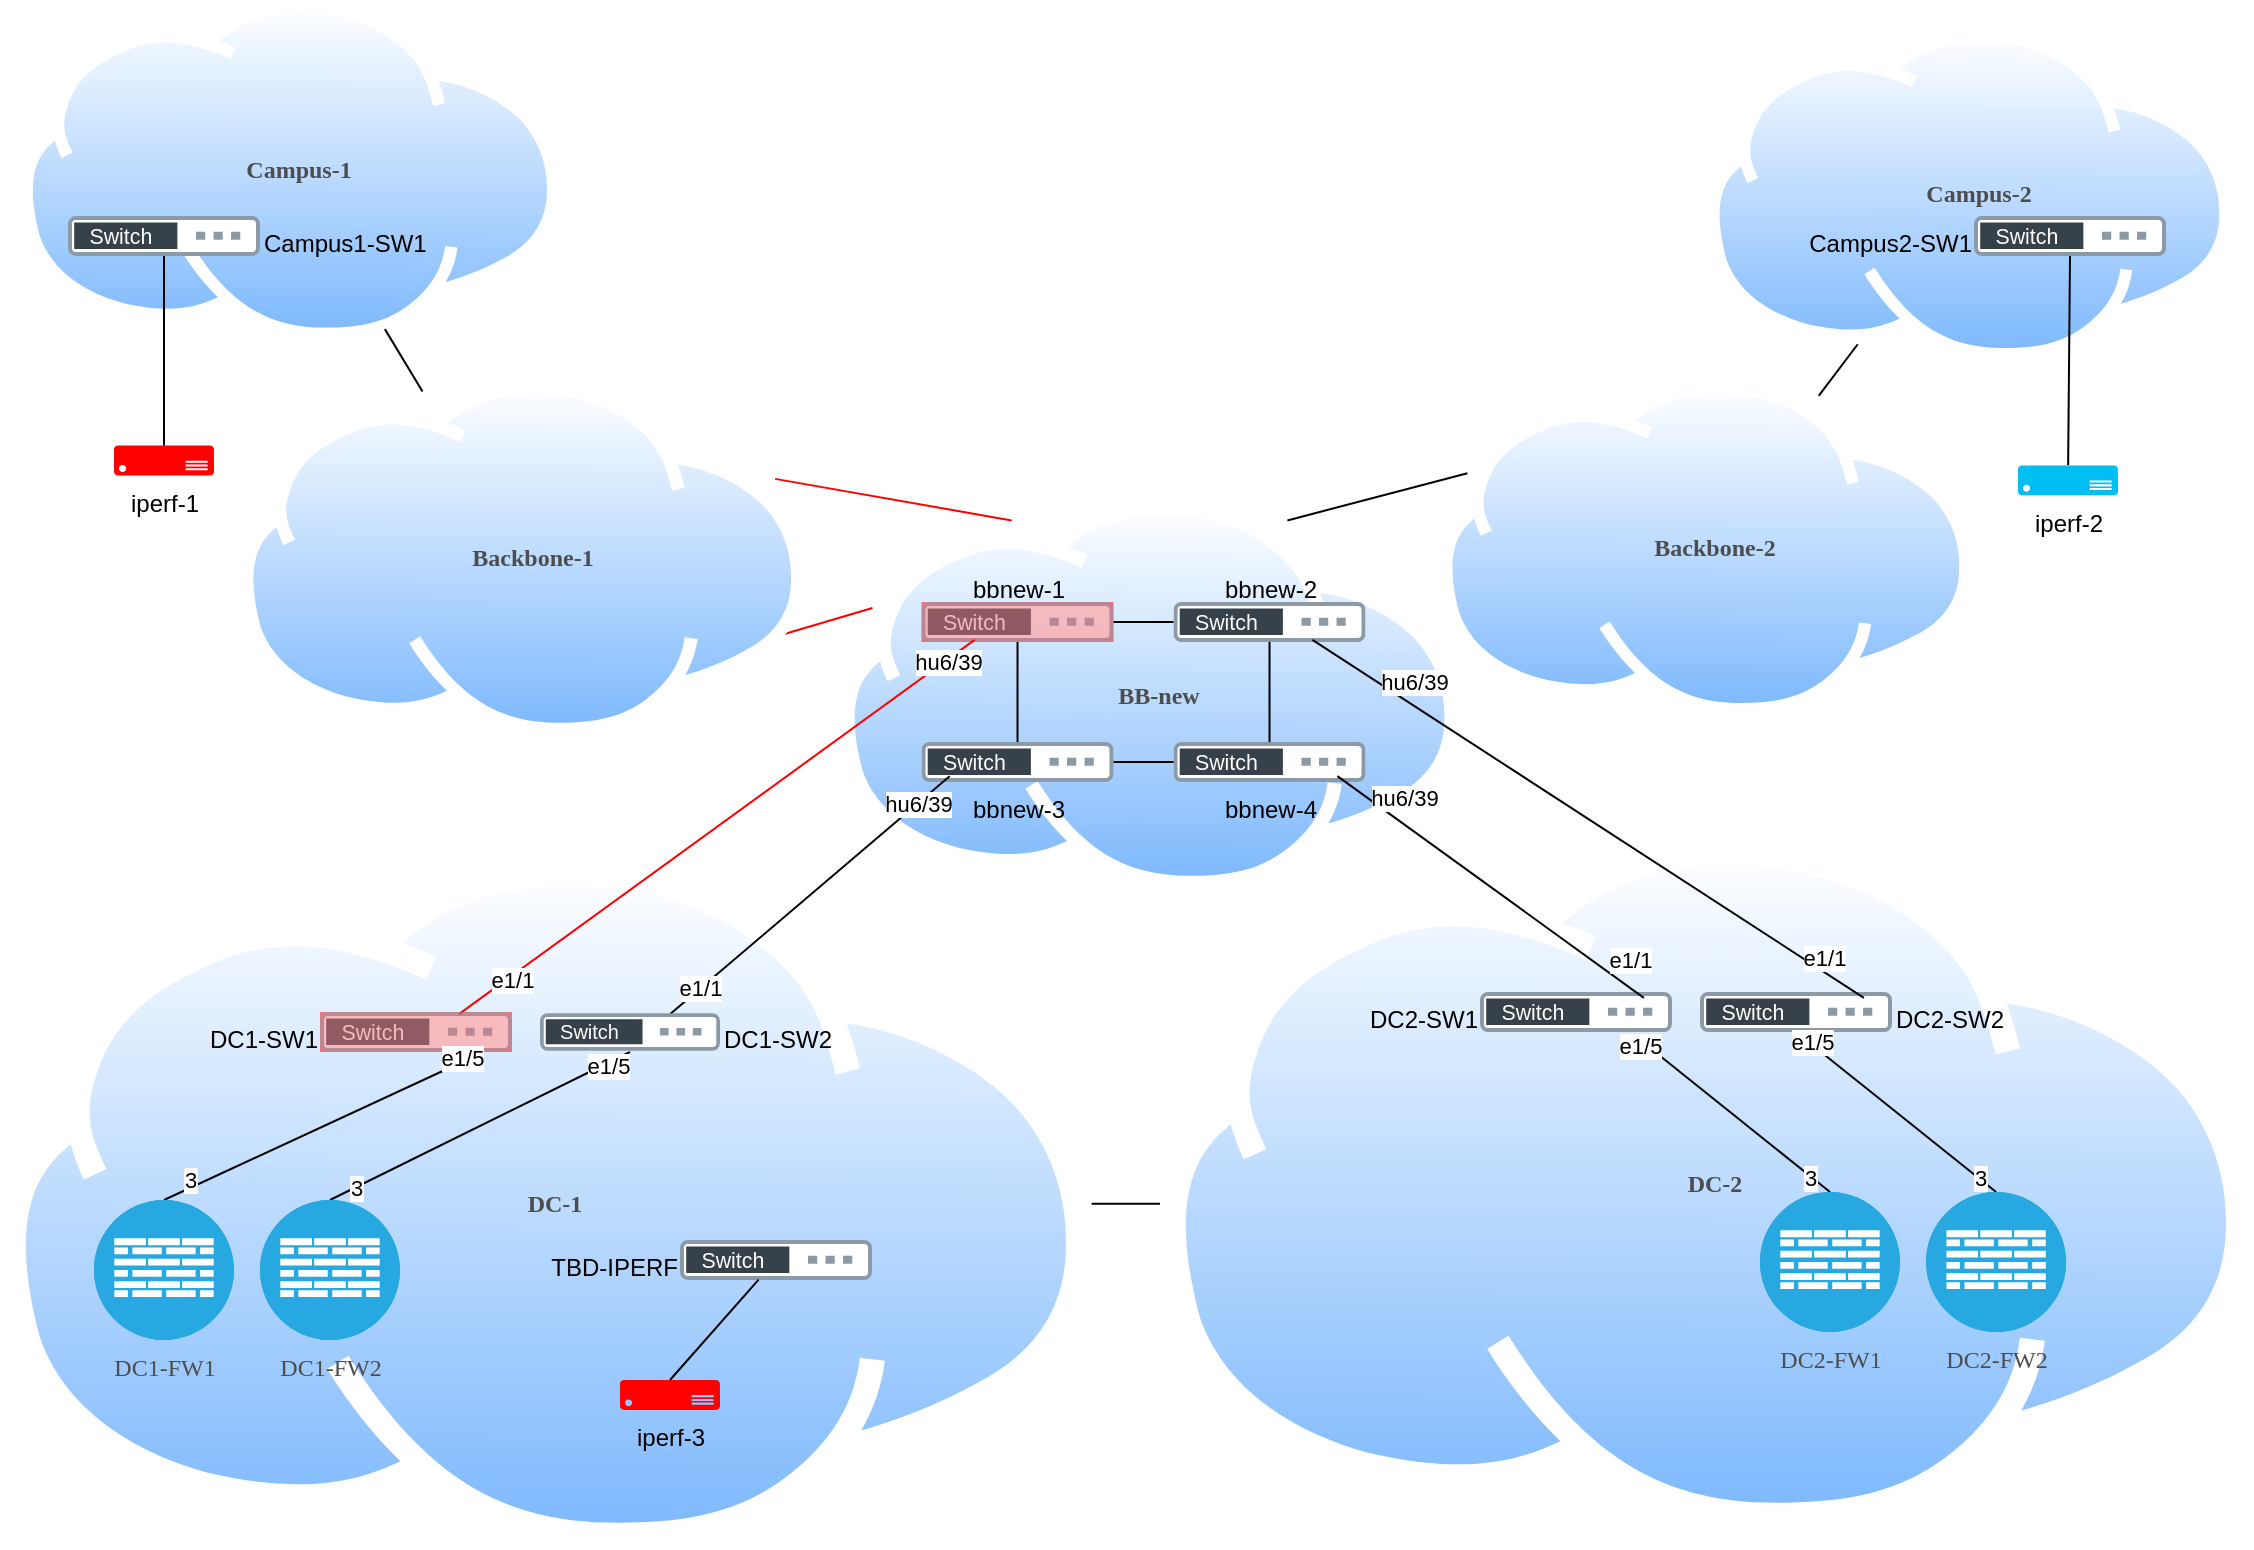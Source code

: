 <mxfile version="13.10.0" type="embed"><diagram id="fGqwOjzYdY2nMfM5Dxpe" name="Page-1"><mxGraphModel dx="1204" dy="899" grid="1" gridSize="10" guides="1" tooltips="1" connect="1" arrows="1" fold="1" page="1" pageScale="1" pageWidth="1169" pageHeight="827" math="0" shadow="0"><root><mxCell id="0" /><mxCell id="1" parent="0" /><mxCell id="149" style="edgeStyle=none;rounded=0;orthogonalLoop=1;jettySize=auto;html=1;exitX=1;exitY=0.5;exitDx=0;exitDy=0;entryX=0;entryY=0.529;entryDx=0;entryDy=0;entryPerimeter=0;endArrow=none;endFill=0;" parent="1" source="121" target="30" edge="1"><mxGeometry relative="1" as="geometry" /></mxCell><mxCell id="121" value="DC-1" style="aspect=fixed;perimeter=ellipsePerimeter;html=1;align=center;shadow=0;dashed=0;spacingTop=0;image;image=img/lib/active_directory/internet_cloud.svg;labelPosition=center;verticalLabelPosition=middle;verticalAlign=middle;spacingLeft=0;spacing=0;spacingRight=-9;labelBackgroundColor=none;fontColor=#4D4D4D;fontStyle=1;fontFamily=Verdana;" parent="1" vertex="1"><mxGeometry x="30" y="450" width="545.82" height="343.87" as="geometry" /></mxCell><mxCell id="107" style="edgeStyle=none;rounded=0;orthogonalLoop=1;jettySize=auto;html=1;exitX=1;exitY=0.25;exitDx=0;exitDy=0;endArrow=none;endFill=0;entryX=0.25;entryY=0;entryDx=0;entryDy=0;strokeColor=#ff0000;" parent="1" source="5" target="105" edge="1"><mxGeometry relative="1" as="geometry" /></mxCell><mxCell id="158" style="rounded=0;orthogonalLoop=1;jettySize=auto;html=1;exitX=1;exitY=0.75;exitDx=0;exitDy=0;entryX=0;entryY=0.25;entryDx=0;entryDy=0;startArrow=none;startFill=0;endArrow=none;endFill=0;strokeColor=#ff0000;" edge="1" parent="1" source="5" target="105"><mxGeometry relative="1" as="geometry" /></mxCell><mxCell id="5" value="Backbone-1" style="aspect=fixed;perimeter=ellipsePerimeter;html=1;align=center;shadow=0;dashed=0;spacingTop=0;image;image=img/lib/active_directory/internet_cloud.svg;labelPosition=center;verticalLabelPosition=middle;verticalAlign=middle;spacingLeft=0;spacing=0;spacingRight=-9;labelBackgroundColor=none;fontColor=#4D4D4D;fontStyle=1;fontFamily=Verdana;" parent="1" vertex="1"><mxGeometry x="150" y="210" width="282.22" height="177.8" as="geometry" /></mxCell><mxCell id="6" value="Backbone-2" style="aspect=fixed;perimeter=ellipsePerimeter;html=1;align=center;shadow=0;dashed=0;spacingTop=0;image;image=img/lib/active_directory/internet_cloud.svg;labelPosition=center;verticalLabelPosition=middle;verticalAlign=middle;spacingLeft=0;spacing=0;spacingRight=-9;labelBackgroundColor=none;fontColor=#4D4D4D;fontStyle=1;fontFamily=Verdana;" parent="1" vertex="1"><mxGeometry x="749.91" y="210" width="266" height="167.58" as="geometry" /></mxCell><mxCell id="8" value="Campus-2" style="aspect=fixed;perimeter=ellipsePerimeter;html=1;align=center;shadow=0;dashed=0;spacingTop=0;image;image=img/lib/active_directory/internet_cloud.svg;labelPosition=center;verticalLabelPosition=middle;verticalAlign=middle;spacingLeft=0;spacing=0;spacingRight=-9;labelBackgroundColor=none;fontColor=#4D4D4D;fontStyle=1;fontFamily=Verdana;" parent="1" vertex="1"><mxGeometry x="883.6" y="34.8" width="262.22" height="165.2" as="geometry" /></mxCell><mxCell id="9" value="Campus-1" style="aspect=fixed;perimeter=ellipsePerimeter;html=1;align=center;shadow=0;dashed=0;spacingTop=0;image;image=img/lib/active_directory/internet_cloud.svg;labelPosition=center;verticalLabelPosition=middle;verticalAlign=middle;spacingLeft=0;spacing=0;spacingRight=-9;labelBackgroundColor=none;fontColor=#4D4D4D;fontStyle=1;fontFamily=Verdana;" parent="1" vertex="1"><mxGeometry x="40" y="20" width="269.84" height="170" as="geometry" /></mxCell><mxCell id="46" value="" style="endArrow=none;html=1;" parent="1" source="9" target="5" edge="1"><mxGeometry width="50" height="50" relative="1" as="geometry"><mxPoint x="270" y="210" as="sourcePoint" /><mxPoint x="320" y="160" as="targetPoint" /></mxGeometry></mxCell><mxCell id="47" value="" style="endArrow=none;html=1;" parent="1" source="6" target="8" edge="1"><mxGeometry width="50" height="50" relative="1" as="geometry"><mxPoint x="860" y="240" as="sourcePoint" /><mxPoint x="910" y="190" as="targetPoint" /></mxGeometry></mxCell><mxCell id="62" value="iperf-1" style="verticalLabelPosition=bottom;html=1;verticalAlign=top;align=center;strokeColor=none;fillColor=#ff0000;shape=mxgraph.azure.server;" parent="1" vertex="1"><mxGeometry x="87" y="242.8" width="50" height="15" as="geometry" /></mxCell><mxCell id="66" style="edgeStyle=orthogonalEdgeStyle;rounded=0;orthogonalLoop=1;jettySize=auto;html=1;exitX=0.5;exitY=1;exitDx=0;exitDy=0;entryX=0.5;entryY=0;entryDx=0;entryDy=0;entryPerimeter=0;endArrow=none;endFill=0;" parent="1" source="64" target="62" edge="1"><mxGeometry relative="1" as="geometry" /></mxCell><mxCell id="64" value="Campus1-SW1" style="aspect=fixed;perimeter=ellipsePerimeter;html=1;align=left;fontSize=12;verticalAlign=middle;shadow=0;dashed=0;image;image=img/lib/cumulus/switch.svg;labelBackgroundColor=none;labelPosition=right;verticalLabelPosition=middle;" parent="1" vertex="1"><mxGeometry x="64" y="128" width="96" height="20" as="geometry" /></mxCell><mxCell id="119" value="" style="group" parent="1" vertex="1" connectable="0"><mxGeometry x="610" y="440" width="545.82" height="343.87" as="geometry" /></mxCell><mxCell id="30" value="DC-2" style="aspect=fixed;perimeter=ellipsePerimeter;html=1;align=center;shadow=0;dashed=0;spacingTop=0;image;image=img/lib/active_directory/internet_cloud.svg;labelPosition=center;verticalLabelPosition=middle;verticalAlign=middle;spacingLeft=0;spacing=0;spacingRight=-9;labelBackgroundColor=none;fontColor=#4D4D4D;fontStyle=1;fontFamily=Verdana;" parent="119" vertex="1"><mxGeometry width="545.82" height="343.87" as="geometry" /></mxCell><mxCell id="74" value="DC2-SW2" style="aspect=fixed;perimeter=ellipsePerimeter;html=1;align=left;fontSize=12;verticalAlign=middle;shadow=0;dashed=0;image;image=img/lib/cumulus/switch.svg;labelBackgroundColor=none;labelPosition=right;verticalLabelPosition=middle;" parent="119" vertex="1"><mxGeometry x="270" y="76" width="96" height="20" as="geometry" /></mxCell><mxCell id="75" value="DC2-SW1" style="aspect=fixed;perimeter=ellipsePerimeter;html=1;align=right;fontSize=12;verticalAlign=middle;shadow=0;dashed=0;image;image=img/lib/cumulus/switch.svg;labelBackgroundColor=none;labelPosition=left;verticalLabelPosition=middle;" parent="119" vertex="1"><mxGeometry x="160" y="76" width="96" height="20" as="geometry" /></mxCell><mxCell id="111" style="edgeStyle=none;rounded=0;orthogonalLoop=1;jettySize=auto;html=1;entryX=0.808;entryY=1.1;entryDx=0;entryDy=0;entryPerimeter=0;endArrow=none;endFill=0;exitX=0.5;exitY=0;exitDx=0;exitDy=0;exitPerimeter=0;" parent="119" source="116" target="75" edge="1"><mxGeometry relative="1" as="geometry"><mxPoint x="393" y="186" as="sourcePoint" /></mxGeometry></mxCell><mxCell id="114" value="e1/5" style="edgeLabel;html=1;align=center;verticalAlign=middle;resizable=0;points=[];" parent="111" vertex="1" connectable="0"><mxGeometry x="0.922" y="2" relative="1" as="geometry"><mxPoint as="offset" /></mxGeometry></mxCell><mxCell id="117" value="3" style="edgeLabel;html=1;align=center;verticalAlign=middle;resizable=0;points=[];" parent="111" vertex="1" connectable="0"><mxGeometry x="-0.827" y="2" relative="1" as="geometry"><mxPoint y="-2" as="offset" /></mxGeometry></mxCell><mxCell id="112" style="edgeStyle=none;rounded=0;orthogonalLoop=1;jettySize=auto;html=1;exitX=0.5;exitY=0;exitDx=0;exitDy=0;exitPerimeter=0;entryX=0.5;entryY=1;entryDx=0;entryDy=0;endArrow=none;endFill=0;" parent="119" source="88" target="74" edge="1"><mxGeometry relative="1" as="geometry" /></mxCell><mxCell id="113" value="e1/5" style="edgeLabel;html=1;align=center;verticalAlign=middle;resizable=0;points=[];" parent="112" vertex="1" connectable="0"><mxGeometry x="0.847" y="-1" relative="1" as="geometry"><mxPoint as="offset" /></mxGeometry></mxCell><mxCell id="115" value="3" style="edgeLabel;html=1;align=center;verticalAlign=middle;resizable=0;points=[];" parent="112" vertex="1" connectable="0"><mxGeometry x="-0.832" relative="1" as="geometry"><mxPoint as="offset" /></mxGeometry></mxCell><mxCell id="88" value="DC2-FW2" style="fillColor=#28A8E0;verticalLabelPosition=bottom;html=1;strokeColor=#ffffff;verticalAlign=top;align=center;points=[[0.145,0.145,0],[0.5,0,0],[0.855,0.145,0],[1,0.5,0],[0.855,0.855,0],[0.5,1,0],[0.145,0.855,0],[0,0.5,0]];pointerEvents=1;shape=mxgraph.cisco_safe.compositeIcon;bgIcon=ellipse;resIcon=mxgraph.cisco_safe.capability.firewall;shadow=0;dashed=0;fontFamily=Verdana;fontColor=#4D4D4D;" parent="119" vertex="1"><mxGeometry x="383.06" y="176" width="70" height="70" as="geometry" /></mxCell><mxCell id="116" value="DC2-FW1" style="fillColor=#28A8E0;verticalLabelPosition=bottom;html=1;strokeColor=#ffffff;verticalAlign=top;align=center;points=[[0.145,0.145,0],[0.5,0,0],[0.855,0.145,0],[1,0.5,0],[0.855,0.855,0],[0.5,1,0],[0.145,0.855,0],[0,0.5,0]];pointerEvents=1;shape=mxgraph.cisco_safe.compositeIcon;bgIcon=ellipse;resIcon=mxgraph.cisco_safe.capability.firewall;shadow=0;dashed=0;fontFamily=Verdana;fontColor=#4D4D4D;" parent="119" vertex="1"><mxGeometry x="300" y="176" width="70" height="70" as="geometry" /></mxCell><mxCell id="106" value="" style="group" parent="119" vertex="1" connectable="0"><mxGeometry x="-160" y="-170" width="309.52" height="195" as="geometry" /></mxCell><mxCell id="105" value="BB-new" style="aspect=fixed;perimeter=ellipsePerimeter;html=1;align=center;shadow=0;dashed=0;spacingTop=0;image;image=img/lib/active_directory/internet_cloud.svg;labelPosition=center;verticalLabelPosition=middle;verticalAlign=middle;spacingLeft=0;spacing=0;spacingRight=-9;labelBackgroundColor=none;fontColor=#4D4D4D;fontStyle=1;fontFamily=Verdana;" parent="106" vertex="1"><mxGeometry width="309.52" height="195" as="geometry" /></mxCell><object label="bbnew-4" hostname="heisl1" id="72"><mxCell style="aspect=fixed;perimeter=ellipsePerimeter;html=1;align=center;fontSize=12;verticalAlign=top;shadow=0;dashed=0;image;image=img/lib/cumulus/switch.svg;labelBackgroundColor=none;labelPosition=center;verticalLabelPosition=bottom;" parent="106" vertex="1"><mxGeometry x="166.76" y="121" width="96" height="20" as="geometry" /></mxCell></object><mxCell id="76" value="bbnew-2" style="aspect=fixed;perimeter=ellipsePerimeter;html=1;align=center;fontSize=12;verticalAlign=bottom;shadow=0;dashed=0;image;image=img/lib/cumulus/switch.svg;labelBackgroundColor=none;labelPosition=center;verticalLabelPosition=top;" parent="106" vertex="1"><mxGeometry x="166.76" y="51" width="96" height="20" as="geometry" /></mxCell><object label="bbnew-3" hostname="heisl1" id="100"><mxCell style="aspect=fixed;perimeter=ellipsePerimeter;html=1;align=center;fontSize=12;verticalAlign=top;shadow=0;dashed=0;image;image=img/lib/cumulus/switch.svg;labelBackgroundColor=none;labelPosition=center;verticalLabelPosition=bottom;fillOpacity=100;" parent="106" vertex="1"><mxGeometry x="40.76" y="121" width="96" height="20" as="geometry" /></mxCell></object><mxCell id="101" value="bbnew-1" style="aspect=fixed;perimeter=ellipsePerimeter;html=1;align=center;fontSize=12;verticalAlign=bottom;shadow=0;dashed=0;image;image=img/lib/cumulus/switch.svg;labelBackgroundColor=none;labelPosition=center;verticalLabelPosition=top;imageBackground=#ff0000;fillOpacity=50;" parent="106" vertex="1"><mxGeometry x="40.76" y="51" width="96" height="20" as="geometry" /></mxCell><mxCell id="80" style="edgeStyle=none;rounded=0;orthogonalLoop=1;jettySize=auto;html=1;exitX=0.5;exitY=0;exitDx=0;exitDy=0;entryX=0.5;entryY=1;entryDx=0;entryDy=0;endArrow=none;endFill=0;" parent="106" source="72" target="76" edge="1"><mxGeometry relative="1" as="geometry"><Array as="points" /></mxGeometry></mxCell><mxCell id="103" style="edgeStyle=none;rounded=0;orthogonalLoop=1;jettySize=auto;html=1;exitX=1;exitY=0.5;exitDx=0;exitDy=0;entryX=0;entryY=0.5;entryDx=0;entryDy=0;endArrow=none;endFill=0;" parent="106" source="100" target="72" edge="1"><mxGeometry relative="1" as="geometry" /></mxCell><mxCell id="102" style="edgeStyle=none;rounded=0;orthogonalLoop=1;jettySize=auto;html=1;exitX=1;exitY=0.5;exitDx=0;exitDy=0;entryX=0;entryY=0.5;entryDx=0;entryDy=0;endArrow=none;endFill=0;" parent="106" source="101" target="76" edge="1"><mxGeometry relative="1" as="geometry" /></mxCell><mxCell id="99" style="edgeStyle=none;rounded=0;orthogonalLoop=1;jettySize=auto;html=1;exitX=0.5;exitY=0;exitDx=0;exitDy=0;entryX=0.5;entryY=1;entryDx=0;entryDy=0;endArrow=none;endFill=0;" parent="106" source="100" target="101" edge="1"><mxGeometry relative="1" as="geometry"><Array as="points" /></mxGeometry></mxCell><mxCell id="78" style="edgeStyle=none;rounded=0;orthogonalLoop=1;jettySize=auto;html=1;exitX=1;exitY=1;exitDx=0;exitDy=0;entryX=1;entryY=0;entryDx=0;entryDy=0;endArrow=none;endFill=0;" parent="119" source="72" target="75" edge="1"><mxGeometry relative="1" as="geometry" /></mxCell><mxCell id="93" value="hu6/39" style="edgeLabel;html=1;align=center;verticalAlign=middle;resizable=0;points=[];" parent="78" vertex="1" connectable="0"><mxGeometry x="-0.813" y="-1" relative="1" as="geometry"><mxPoint x="19.19" as="offset" /></mxGeometry></mxCell><mxCell id="95" value="e1/1" style="edgeLabel;html=1;align=center;verticalAlign=middle;resizable=0;points=[];" parent="78" vertex="1" connectable="0"><mxGeometry x="0.763" y="-1" relative="1" as="geometry"><mxPoint x="12" y="-7" as="offset" /></mxGeometry></mxCell><mxCell id="79" style="edgeStyle=none;rounded=0;orthogonalLoop=1;jettySize=auto;html=1;entryX=1;entryY=0;entryDx=0;entryDy=0;endArrow=none;endFill=0;exitX=0.75;exitY=1;exitDx=0;exitDy=0;" parent="119" source="76" target="74" edge="1"><mxGeometry relative="1" as="geometry"><mxPoint x="79" y="-102" as="sourcePoint" /></mxGeometry></mxCell><mxCell id="91" value="hu6/39" style="edgeLabel;html=1;align=center;verticalAlign=middle;resizable=0;points=[];" parent="79" vertex="1" connectable="0"><mxGeometry x="-0.765" relative="1" as="geometry"><mxPoint x="18.63" as="offset" /></mxGeometry></mxCell><mxCell id="92" value="e1/1" style="edgeLabel;html=1;align=center;verticalAlign=middle;resizable=0;points=[];" parent="79" vertex="1" connectable="0"><mxGeometry x="0.774" relative="1" as="geometry"><mxPoint x="10.63" as="offset" /></mxGeometry></mxCell><mxCell id="139" style="edgeStyle=none;rounded=0;orthogonalLoop=1;jettySize=auto;html=1;exitX=0.75;exitY=0;exitDx=0;exitDy=0;entryX=0;entryY=1;entryDx=0;entryDy=0;endArrow=none;endFill=0;" parent="1" source="122" target="100" edge="1"><mxGeometry relative="1" as="geometry" /></mxCell><mxCell id="141" value="e1/1" style="edgeLabel;html=1;align=center;verticalAlign=middle;resizable=0;points=[];" parent="139" vertex="1" connectable="0"><mxGeometry x="-0.79" y="1" relative="1" as="geometry"><mxPoint as="offset" /></mxGeometry></mxCell><mxCell id="144" value="hu6/39" style="edgeLabel;html=1;align=center;verticalAlign=middle;resizable=0;points=[];" parent="139" vertex="1" connectable="0"><mxGeometry x="0.763" relative="1" as="geometry"><mxPoint as="offset" /></mxGeometry></mxCell><object label="DC1-SW2" IP="192.168.1.1" id="122"><mxCell style="aspect=fixed;perimeter=ellipsePerimeter;html=1;align=left;fontSize=12;verticalAlign=middle;shadow=0;dashed=0;image;image=img/lib/cumulus/switch.svg;labelBackgroundColor=none;labelPosition=right;verticalLabelPosition=middle;comic=0;sketch=0;flipH=0;fillOpacity=100;" parent="1" vertex="1"><mxGeometry x="300" y="526" width="90" height="20" as="geometry" /></mxCell></object><mxCell id="140" style="edgeStyle=none;rounded=0;orthogonalLoop=1;jettySize=auto;html=1;exitX=0.75;exitY=0;exitDx=0;exitDy=0;entryX=0.25;entryY=1;entryDx=0;entryDy=0;endArrow=none;endFill=0;strokeColor=#ff0000;" parent="1" source="123" target="101" edge="1"><mxGeometry relative="1" as="geometry" /></mxCell><mxCell id="142" value="e1/1" style="edgeLabel;html=1;align=center;verticalAlign=middle;resizable=0;points=[];" parent="140" vertex="1" connectable="0"><mxGeometry x="-0.803" y="-2" relative="1" as="geometry"><mxPoint as="offset" /></mxGeometry></mxCell><mxCell id="143" value="hu6/39" style="edgeLabel;html=1;align=center;verticalAlign=middle;resizable=0;points=[];" parent="140" vertex="1" connectable="0"><mxGeometry x="0.886" relative="1" as="geometry"><mxPoint x="1" as="offset" /></mxGeometry></mxCell><mxCell id="123" value="DC1-SW1" style="aspect=fixed;perimeter=ellipsePerimeter;html=1;align=right;fontSize=12;verticalAlign=middle;shadow=0;dashed=0;image;image=img/lib/cumulus/switch.svg;labelBackgroundColor=none;labelPosition=left;verticalLabelPosition=middle;imageBackground=#ff0000;fillOpacity=50;" parent="1" vertex="1"><mxGeometry x="190" y="526" width="96" height="20" as="geometry" /></mxCell><mxCell id="125" style="edgeStyle=none;rounded=0;orthogonalLoop=1;jettySize=auto;html=1;entryX=0.808;entryY=1.1;entryDx=0;entryDy=0;entryPerimeter=0;endArrow=none;endFill=0;exitX=0.5;exitY=0;exitDx=0;exitDy=0;exitPerimeter=0;" parent="1" source="134" target="123" edge="1"><mxGeometry x="30" y="450" as="geometry"><mxPoint x="423" y="636" as="sourcePoint" /></mxGeometry></mxCell><mxCell id="126" value="e1/5" style="edgeLabel;html=1;align=center;verticalAlign=middle;resizable=0;points=[];" parent="125" vertex="1" connectable="0"><mxGeometry x="0.922" y="2" relative="1" as="geometry"><mxPoint as="offset" /></mxGeometry></mxCell><mxCell id="127" value="3" style="edgeLabel;html=1;align=center;verticalAlign=middle;resizable=0;points=[];" parent="125" vertex="1" connectable="0"><mxGeometry x="-0.827" y="2" relative="1" as="geometry"><mxPoint y="-2" as="offset" /></mxGeometry></mxCell><mxCell id="128" style="edgeStyle=none;rounded=0;orthogonalLoop=1;jettySize=auto;html=1;exitX=0.5;exitY=0;exitDx=0;exitDy=0;exitPerimeter=0;entryX=0.5;entryY=1;entryDx=0;entryDy=0;endArrow=none;endFill=0;" parent="1" source="131" target="122" edge="1"><mxGeometry x="30" y="450" as="geometry" /></mxCell><mxCell id="129" value="e1/5" style="edgeLabel;html=1;align=center;verticalAlign=middle;resizable=0;points=[];" parent="128" vertex="1" connectable="0"><mxGeometry x="0.847" y="-1" relative="1" as="geometry"><mxPoint as="offset" /></mxGeometry></mxCell><mxCell id="130" value="3" style="edgeLabel;html=1;align=center;verticalAlign=middle;resizable=0;points=[];" parent="128" vertex="1" connectable="0"><mxGeometry x="-0.832" relative="1" as="geometry"><mxPoint as="offset" /></mxGeometry></mxCell><mxCell id="131" value="DC1-FW2" style="fillColor=#28A8E0;verticalLabelPosition=bottom;html=1;strokeColor=#ffffff;verticalAlign=top;align=center;points=[[0.145,0.145,0],[0.5,0,0],[0.855,0.145,0],[1,0.5,0],[0.855,0.855,0],[0.5,1,0],[0.145,0.855,0],[0,0.5,0]];pointerEvents=1;shape=mxgraph.cisco_safe.compositeIcon;bgIcon=ellipse;resIcon=mxgraph.cisco_safe.capability.firewall;shadow=0;dashed=0;fontFamily=Verdana;fontColor=#4D4D4D;" parent="1" vertex="1"><mxGeometry x="160.0" y="620" width="70" height="70" as="geometry" /></mxCell><mxCell id="134" value="DC1-FW1" style="fillColor=#28A8E0;verticalLabelPosition=bottom;html=1;strokeColor=#ffffff;verticalAlign=top;align=center;points=[[0.145,0.145,0],[0.5,0,0],[0.855,0.145,0],[1,0.5,0],[0.855,0.855,0],[0.5,1,0],[0.145,0.855,0],[0,0.5,0]];pointerEvents=1;shape=mxgraph.cisco_safe.compositeIcon;bgIcon=ellipse;resIcon=mxgraph.cisco_safe.capability.firewall;shadow=0;dashed=0;fontFamily=Verdana;fontColor=#4D4D4D;" parent="1" vertex="1"><mxGeometry x="77" y="620" width="70" height="70" as="geometry" /></mxCell><mxCell id="153" style="edgeStyle=none;rounded=0;orthogonalLoop=1;jettySize=auto;html=1;exitX=0.75;exitY=0;exitDx=0;exitDy=0;endArrow=none;endFill=0;entryX=0;entryY=0.25;entryDx=0;entryDy=0;" parent="1" source="105" target="6" edge="1"><mxGeometry relative="1" as="geometry" /></mxCell><mxCell id="83" value="TBD-IPERF" style="aspect=fixed;perimeter=ellipsePerimeter;html=1;align=right;fontSize=12;verticalAlign=middle;shadow=0;dashed=0;image;image=img/lib/cumulus/switch.svg;labelBackgroundColor=none;labelPosition=left;verticalLabelPosition=middle;" parent="1" vertex="1"><mxGeometry x="370.0" y="640" width="96" height="20" as="geometry" /></mxCell><mxCell id="110" style="edgeStyle=none;rounded=0;orthogonalLoop=1;jettySize=auto;html=1;entryX=0.5;entryY=0;entryDx=0;entryDy=0;entryPerimeter=0;endArrow=none;endFill=0;" parent="1" source="83" target="104" edge="1"><mxGeometry relative="1" as="geometry" /></mxCell><mxCell id="104" value="iperf-3" style="verticalLabelPosition=bottom;html=1;verticalAlign=top;align=center;strokeColor=none;fillColor=#ff0000;shape=mxgraph.azure.server;" parent="1" vertex="1"><mxGeometry x="340" y="710" width="50" height="15" as="geometry" /></mxCell><mxCell id="157" style="edgeStyle=none;rounded=0;orthogonalLoop=1;jettySize=auto;html=1;exitX=0.5;exitY=1;exitDx=0;exitDy=0;endArrow=none;endFill=0;" parent="1" source="155" target="156" edge="1"><mxGeometry relative="1" as="geometry" /></mxCell><mxCell id="155" value="Campus2-SW1" style="aspect=fixed;perimeter=ellipsePerimeter;html=1;align=right;fontSize=12;verticalAlign=middle;shadow=0;dashed=0;image;image=img/lib/cumulus/switch.svg;labelBackgroundColor=none;labelPosition=left;verticalLabelPosition=middle;" parent="1" vertex="1"><mxGeometry x="1017" y="128" width="96" height="20" as="geometry" /></mxCell><mxCell id="156" value="iperf-2" style="verticalLabelPosition=bottom;html=1;verticalAlign=top;align=center;strokeColor=none;fillColor=#00BEF2;shape=mxgraph.azure.server;" parent="1" vertex="1"><mxGeometry x="1039" y="252.69" width="50" height="15" as="geometry" /></mxCell></root></mxGraphModel></diagram></mxfile>